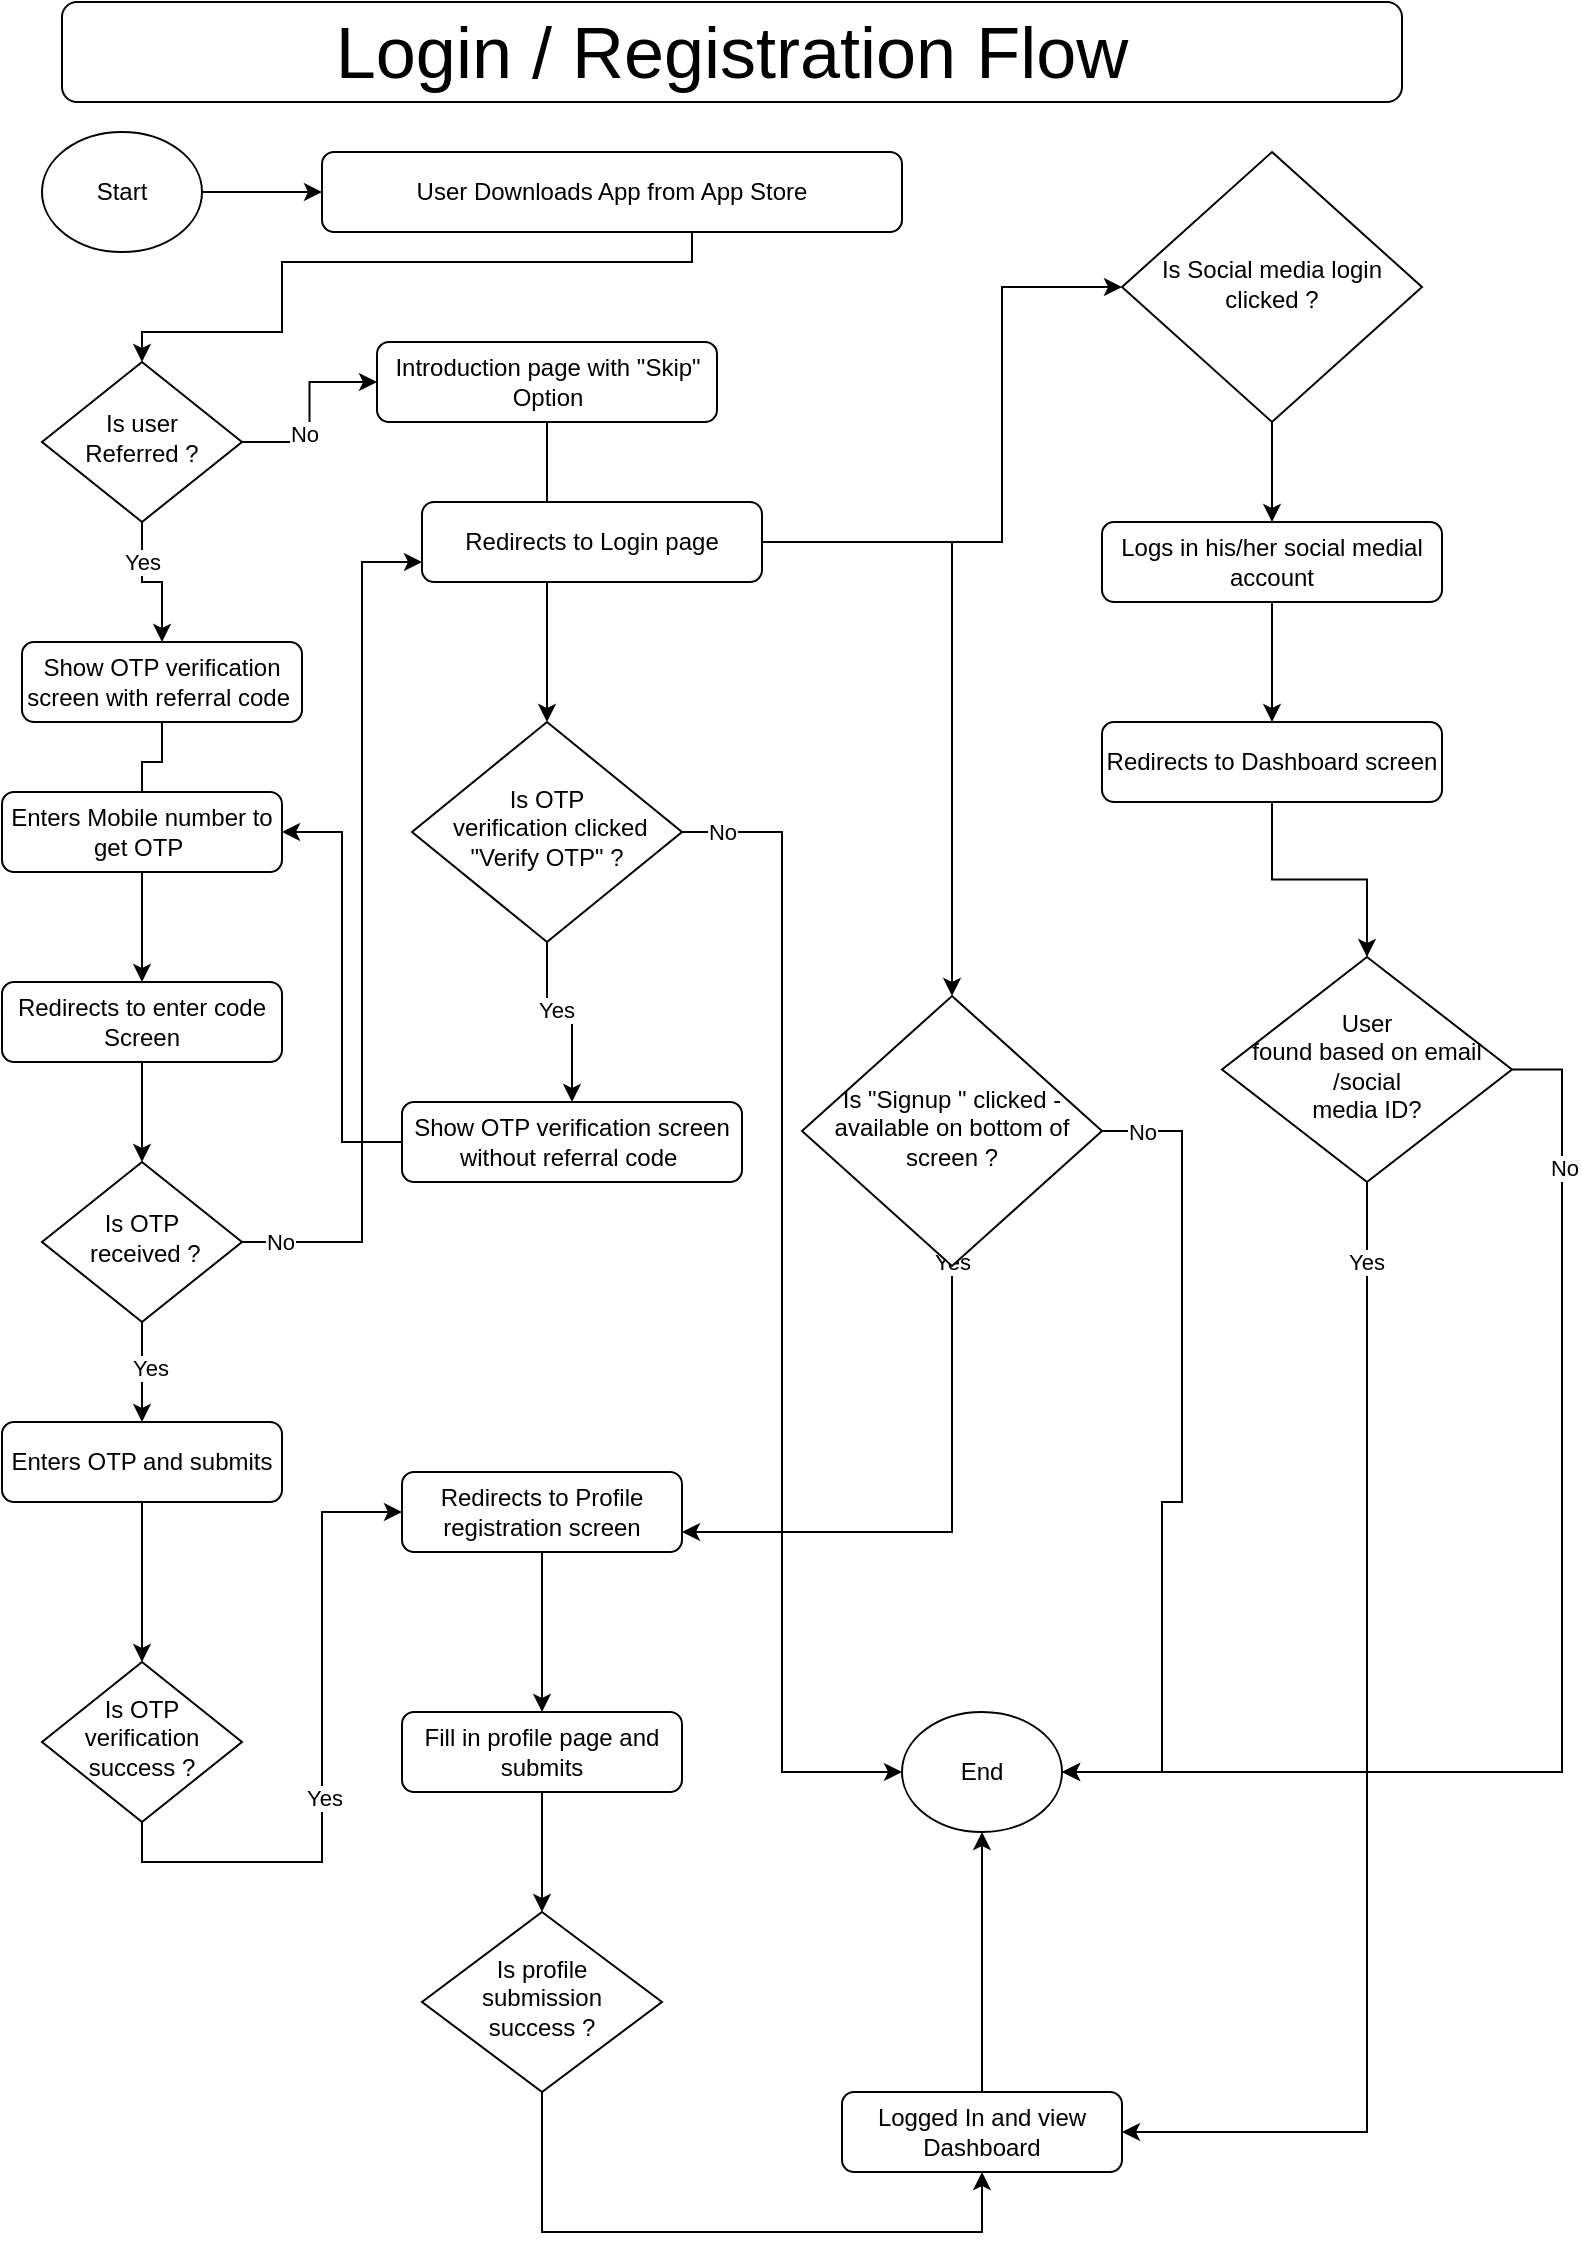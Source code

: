 <mxfile version="16.5.2" type="github">
  <diagram id="C5RBs43oDa-KdzZeNtuy" name="Page-1">
    <mxGraphModel dx="1258" dy="659" grid="1" gridSize="10" guides="1" tooltips="1" connect="1" arrows="1" fold="1" page="1" pageScale="1" pageWidth="827" pageHeight="1169" math="0" shadow="0">
      <root>
        <mxCell id="WIyWlLk6GJQsqaUBKTNV-0" />
        <mxCell id="WIyWlLk6GJQsqaUBKTNV-1" parent="WIyWlLk6GJQsqaUBKTNV-0" />
        <mxCell id="10UJsyIhFDWeAJKAxH0l-24" value="" style="edgeStyle=orthogonalEdgeStyle;rounded=0;orthogonalLoop=1;jettySize=auto;html=1;entryX=0.5;entryY=0;entryDx=0;entryDy=0;" parent="WIyWlLk6GJQsqaUBKTNV-1" source="WIyWlLk6GJQsqaUBKTNV-3" target="WIyWlLk6GJQsqaUBKTNV-6" edge="1">
          <mxGeometry relative="1" as="geometry">
            <Array as="points">
              <mxPoint x="365" y="150" />
              <mxPoint x="160" y="150" />
              <mxPoint x="160" y="185" />
            </Array>
          </mxGeometry>
        </mxCell>
        <mxCell id="WIyWlLk6GJQsqaUBKTNV-3" value="User Downloads App from App Store" style="rounded=1;whiteSpace=wrap;html=1;fontSize=12;glass=0;strokeWidth=1;shadow=0;" parent="WIyWlLk6GJQsqaUBKTNV-1" vertex="1">
          <mxGeometry x="180" y="95" width="290" height="40" as="geometry" />
        </mxCell>
        <mxCell id="10UJsyIhFDWeAJKAxH0l-13" value="" style="edgeStyle=orthogonalEdgeStyle;rounded=0;orthogonalLoop=1;jettySize=auto;html=1;" parent="WIyWlLk6GJQsqaUBKTNV-1" source="WIyWlLk6GJQsqaUBKTNV-6" target="10UJsyIhFDWeAJKAxH0l-1" edge="1">
          <mxGeometry relative="1" as="geometry" />
        </mxCell>
        <mxCell id="10UJsyIhFDWeAJKAxH0l-25" value="Yes" style="edgeLabel;html=1;align=center;verticalAlign=middle;resizable=0;points=[];" parent="10UJsyIhFDWeAJKAxH0l-13" vertex="1" connectable="0">
          <mxGeometry x="-0.425" relative="1" as="geometry">
            <mxPoint as="offset" />
          </mxGeometry>
        </mxCell>
        <mxCell id="10UJsyIhFDWeAJKAxH0l-23" value="" style="edgeStyle=orthogonalEdgeStyle;rounded=0;orthogonalLoop=1;jettySize=auto;html=1;" parent="WIyWlLk6GJQsqaUBKTNV-1" source="WIyWlLk6GJQsqaUBKTNV-6" target="WIyWlLk6GJQsqaUBKTNV-7" edge="1">
          <mxGeometry relative="1" as="geometry" />
        </mxCell>
        <mxCell id="10UJsyIhFDWeAJKAxH0l-26" value="No" style="edgeLabel;html=1;align=center;verticalAlign=middle;resizable=0;points=[];" parent="10UJsyIhFDWeAJKAxH0l-23" vertex="1" connectable="0">
          <mxGeometry x="-0.2" y="3" relative="1" as="geometry">
            <mxPoint y="1" as="offset" />
          </mxGeometry>
        </mxCell>
        <mxCell id="WIyWlLk6GJQsqaUBKTNV-6" value="Is user&lt;br&gt;Referred ?" style="rhombus;whiteSpace=wrap;html=1;shadow=0;fontFamily=Helvetica;fontSize=12;align=center;strokeWidth=1;spacing=6;spacingTop=-4;" parent="WIyWlLk6GJQsqaUBKTNV-1" vertex="1">
          <mxGeometry x="40" y="200" width="100" height="80" as="geometry" />
        </mxCell>
        <mxCell id="10UJsyIhFDWeAJKAxH0l-31" value="" style="edgeStyle=orthogonalEdgeStyle;rounded=0;orthogonalLoop=1;jettySize=auto;html=1;" parent="WIyWlLk6GJQsqaUBKTNV-1" source="WIyWlLk6GJQsqaUBKTNV-7" target="10UJsyIhFDWeAJKAxH0l-28" edge="1">
          <mxGeometry relative="1" as="geometry" />
        </mxCell>
        <mxCell id="WIyWlLk6GJQsqaUBKTNV-7" value="Introduction page with &quot;Skip&quot; Option" style="rounded=1;whiteSpace=wrap;html=1;fontSize=12;glass=0;strokeWidth=1;shadow=0;" parent="WIyWlLk6GJQsqaUBKTNV-1" vertex="1">
          <mxGeometry x="207.5" y="190" width="170" height="40" as="geometry" />
        </mxCell>
        <mxCell id="10UJsyIhFDWeAJKAxH0l-21" value="" style="edgeStyle=orthogonalEdgeStyle;rounded=0;orthogonalLoop=1;jettySize=auto;html=1;" parent="WIyWlLk6GJQsqaUBKTNV-1" source="10UJsyIhFDWeAJKAxH0l-0" target="WIyWlLk6GJQsqaUBKTNV-3" edge="1">
          <mxGeometry relative="1" as="geometry" />
        </mxCell>
        <mxCell id="10UJsyIhFDWeAJKAxH0l-0" value="Start" style="ellipse;whiteSpace=wrap;html=1;" parent="WIyWlLk6GJQsqaUBKTNV-1" vertex="1">
          <mxGeometry x="40" y="85" width="80" height="60" as="geometry" />
        </mxCell>
        <mxCell id="10UJsyIhFDWeAJKAxH0l-14" value="" style="edgeStyle=orthogonalEdgeStyle;rounded=0;orthogonalLoop=1;jettySize=auto;html=1;startArrow=none;" parent="WIyWlLk6GJQsqaUBKTNV-1" source="10UJsyIhFDWeAJKAxH0l-2" target="10UJsyIhFDWeAJKAxH0l-3" edge="1">
          <mxGeometry relative="1" as="geometry" />
        </mxCell>
        <mxCell id="10UJsyIhFDWeAJKAxH0l-1" value="Show OTP verification screen with referral code&amp;nbsp;" style="rounded=1;whiteSpace=wrap;html=1;" parent="WIyWlLk6GJQsqaUBKTNV-1" vertex="1">
          <mxGeometry x="30" y="340" width="140" height="40" as="geometry" />
        </mxCell>
        <mxCell id="10UJsyIhFDWeAJKAxH0l-12" value="" style="edgeStyle=orthogonalEdgeStyle;rounded=0;orthogonalLoop=1;jettySize=auto;html=1;" parent="WIyWlLk6GJQsqaUBKTNV-1" source="10UJsyIhFDWeAJKAxH0l-3" target="10UJsyIhFDWeAJKAxH0l-5" edge="1">
          <mxGeometry relative="1" as="geometry" />
        </mxCell>
        <mxCell id="10UJsyIhFDWeAJKAxH0l-3" value="Redirects to enter code Screen" style="rounded=1;whiteSpace=wrap;html=1;" parent="WIyWlLk6GJQsqaUBKTNV-1" vertex="1">
          <mxGeometry x="20" y="510" width="140" height="40" as="geometry" />
        </mxCell>
        <mxCell id="10UJsyIhFDWeAJKAxH0l-15" value="" style="edgeStyle=orthogonalEdgeStyle;rounded=0;orthogonalLoop=1;jettySize=auto;html=1;" parent="WIyWlLk6GJQsqaUBKTNV-1" source="10UJsyIhFDWeAJKAxH0l-5" target="10UJsyIhFDWeAJKAxH0l-6" edge="1">
          <mxGeometry relative="1" as="geometry" />
        </mxCell>
        <mxCell id="10UJsyIhFDWeAJKAxH0l-35" value="Yes" style="edgeLabel;html=1;align=center;verticalAlign=middle;resizable=0;points=[];" parent="10UJsyIhFDWeAJKAxH0l-15" vertex="1" connectable="0">
          <mxGeometry x="-0.102" y="4" relative="1" as="geometry">
            <mxPoint as="offset" />
          </mxGeometry>
        </mxCell>
        <mxCell id="nSUzCbqfbbwSevExE0pk-0" style="edgeStyle=orthogonalEdgeStyle;rounded=0;orthogonalLoop=1;jettySize=auto;html=1;entryX=0;entryY=0.75;entryDx=0;entryDy=0;" edge="1" parent="WIyWlLk6GJQsqaUBKTNV-1" source="10UJsyIhFDWeAJKAxH0l-5" target="10UJsyIhFDWeAJKAxH0l-27">
          <mxGeometry relative="1" as="geometry">
            <Array as="points">
              <mxPoint x="200" y="640" />
              <mxPoint x="200" y="300" />
            </Array>
          </mxGeometry>
        </mxCell>
        <mxCell id="nSUzCbqfbbwSevExE0pk-2" value="No" style="edgeLabel;html=1;align=center;verticalAlign=middle;resizable=0;points=[];" vertex="1" connectable="0" parent="nSUzCbqfbbwSevExE0pk-0">
          <mxGeometry x="-0.912" relative="1" as="geometry">
            <mxPoint as="offset" />
          </mxGeometry>
        </mxCell>
        <mxCell id="10UJsyIhFDWeAJKAxH0l-5" value="Is OTP&lt;br&gt;&amp;nbsp;received ?" style="rhombus;whiteSpace=wrap;html=1;shadow=0;fontFamily=Helvetica;fontSize=12;align=center;strokeWidth=1;spacing=6;spacingTop=-4;" parent="WIyWlLk6GJQsqaUBKTNV-1" vertex="1">
          <mxGeometry x="40" y="600" width="100" height="80" as="geometry" />
        </mxCell>
        <mxCell id="10UJsyIhFDWeAJKAxH0l-16" value="" style="edgeStyle=orthogonalEdgeStyle;rounded=0;orthogonalLoop=1;jettySize=auto;html=1;" parent="WIyWlLk6GJQsqaUBKTNV-1" source="10UJsyIhFDWeAJKAxH0l-6" target="10UJsyIhFDWeAJKAxH0l-7" edge="1">
          <mxGeometry relative="1" as="geometry" />
        </mxCell>
        <mxCell id="10UJsyIhFDWeAJKAxH0l-6" value="Enters OTP and submits" style="rounded=1;whiteSpace=wrap;html=1;" parent="WIyWlLk6GJQsqaUBKTNV-1" vertex="1">
          <mxGeometry x="20" y="730" width="140" height="40" as="geometry" />
        </mxCell>
        <mxCell id="10UJsyIhFDWeAJKAxH0l-17" style="edgeStyle=orthogonalEdgeStyle;rounded=0;orthogonalLoop=1;jettySize=auto;html=1;entryX=0;entryY=0.5;entryDx=0;entryDy=0;exitX=0.5;exitY=1;exitDx=0;exitDy=0;" parent="WIyWlLk6GJQsqaUBKTNV-1" source="10UJsyIhFDWeAJKAxH0l-7" target="10UJsyIhFDWeAJKAxH0l-8" edge="1">
          <mxGeometry relative="1" as="geometry" />
        </mxCell>
        <mxCell id="10UJsyIhFDWeAJKAxH0l-36" value="Yes" style="edgeLabel;html=1;align=center;verticalAlign=middle;resizable=0;points=[];" parent="10UJsyIhFDWeAJKAxH0l-17" vertex="1" connectable="0">
          <mxGeometry x="-0.124" y="-1" relative="1" as="geometry">
            <mxPoint as="offset" />
          </mxGeometry>
        </mxCell>
        <mxCell id="10UJsyIhFDWeAJKAxH0l-7" value="Is OTP verification success ?" style="rhombus;whiteSpace=wrap;html=1;shadow=0;fontFamily=Helvetica;fontSize=12;align=center;strokeWidth=1;spacing=6;spacingTop=-4;" parent="WIyWlLk6GJQsqaUBKTNV-1" vertex="1">
          <mxGeometry x="40" y="850" width="100" height="80" as="geometry" />
        </mxCell>
        <mxCell id="10UJsyIhFDWeAJKAxH0l-18" value="" style="edgeStyle=orthogonalEdgeStyle;rounded=0;orthogonalLoop=1;jettySize=auto;html=1;" parent="WIyWlLk6GJQsqaUBKTNV-1" source="10UJsyIhFDWeAJKAxH0l-8" target="10UJsyIhFDWeAJKAxH0l-9" edge="1">
          <mxGeometry relative="1" as="geometry" />
        </mxCell>
        <mxCell id="10UJsyIhFDWeAJKAxH0l-8" value="Redirects to Profile registration screen" style="rounded=1;whiteSpace=wrap;html=1;" parent="WIyWlLk6GJQsqaUBKTNV-1" vertex="1">
          <mxGeometry x="220" y="755" width="140" height="40" as="geometry" />
        </mxCell>
        <mxCell id="10UJsyIhFDWeAJKAxH0l-19" value="" style="edgeStyle=orthogonalEdgeStyle;rounded=0;orthogonalLoop=1;jettySize=auto;html=1;" parent="WIyWlLk6GJQsqaUBKTNV-1" source="10UJsyIhFDWeAJKAxH0l-9" target="10UJsyIhFDWeAJKAxH0l-10" edge="1">
          <mxGeometry relative="1" as="geometry" />
        </mxCell>
        <mxCell id="10UJsyIhFDWeAJKAxH0l-9" value="Fill in profile page and submits" style="rounded=1;whiteSpace=wrap;html=1;" parent="WIyWlLk6GJQsqaUBKTNV-1" vertex="1">
          <mxGeometry x="220" y="875" width="140" height="40" as="geometry" />
        </mxCell>
        <mxCell id="10UJsyIhFDWeAJKAxH0l-20" value="" style="edgeStyle=orthogonalEdgeStyle;rounded=0;orthogonalLoop=1;jettySize=auto;html=1;" parent="WIyWlLk6GJQsqaUBKTNV-1" source="10UJsyIhFDWeAJKAxH0l-10" target="10UJsyIhFDWeAJKAxH0l-11" edge="1">
          <mxGeometry relative="1" as="geometry">
            <Array as="points">
              <mxPoint x="290" y="1135" />
            </Array>
          </mxGeometry>
        </mxCell>
        <mxCell id="10UJsyIhFDWeAJKAxH0l-10" value="Is profile &lt;br&gt;submission &lt;br&gt;success ?" style="rhombus;whiteSpace=wrap;html=1;shadow=0;fontFamily=Helvetica;fontSize=12;align=center;strokeWidth=1;spacing=6;spacingTop=-4;" parent="WIyWlLk6GJQsqaUBKTNV-1" vertex="1">
          <mxGeometry x="230" y="975" width="120" height="90" as="geometry" />
        </mxCell>
        <mxCell id="10UJsyIhFDWeAJKAxH0l-33" value="" style="edgeStyle=orthogonalEdgeStyle;rounded=0;orthogonalLoop=1;jettySize=auto;html=1;" parent="WIyWlLk6GJQsqaUBKTNV-1" source="10UJsyIhFDWeAJKAxH0l-11" target="10UJsyIhFDWeAJKAxH0l-22" edge="1">
          <mxGeometry relative="1" as="geometry" />
        </mxCell>
        <mxCell id="10UJsyIhFDWeAJKAxH0l-11" value="Logged In and view Dashboard" style="rounded=1;whiteSpace=wrap;html=1;" parent="WIyWlLk6GJQsqaUBKTNV-1" vertex="1">
          <mxGeometry x="440" y="1065" width="140" height="40" as="geometry" />
        </mxCell>
        <mxCell id="10UJsyIhFDWeAJKAxH0l-22" value="End" style="ellipse;whiteSpace=wrap;html=1;" parent="WIyWlLk6GJQsqaUBKTNV-1" vertex="1">
          <mxGeometry x="470" y="875" width="80" height="60" as="geometry" />
        </mxCell>
        <mxCell id="10UJsyIhFDWeAJKAxH0l-42" style="edgeStyle=orthogonalEdgeStyle;rounded=0;orthogonalLoop=1;jettySize=auto;html=1;entryX=0.5;entryY=0;entryDx=0;entryDy=0;" parent="WIyWlLk6GJQsqaUBKTNV-1" source="10UJsyIhFDWeAJKAxH0l-27" target="10UJsyIhFDWeAJKAxH0l-40" edge="1">
          <mxGeometry relative="1" as="geometry" />
        </mxCell>
        <mxCell id="10UJsyIhFDWeAJKAxH0l-50" style="edgeStyle=orthogonalEdgeStyle;rounded=0;orthogonalLoop=1;jettySize=auto;html=1;exitX=1;exitY=0.5;exitDx=0;exitDy=0;entryX=0;entryY=0.5;entryDx=0;entryDy=0;" parent="WIyWlLk6GJQsqaUBKTNV-1" source="10UJsyIhFDWeAJKAxH0l-27" target="10UJsyIhFDWeAJKAxH0l-49" edge="1">
          <mxGeometry relative="1" as="geometry">
            <Array as="points">
              <mxPoint x="520" y="290" />
              <mxPoint x="520" y="163" />
            </Array>
          </mxGeometry>
        </mxCell>
        <mxCell id="10UJsyIhFDWeAJKAxH0l-27" value="Redirects to Login page" style="rounded=1;whiteSpace=wrap;html=1;fontSize=12;glass=0;strokeWidth=1;shadow=0;" parent="WIyWlLk6GJQsqaUBKTNV-1" vertex="1">
          <mxGeometry x="230" y="270" width="170" height="40" as="geometry" />
        </mxCell>
        <mxCell id="10UJsyIhFDWeAJKAxH0l-32" value="" style="edgeStyle=orthogonalEdgeStyle;rounded=0;orthogonalLoop=1;jettySize=auto;html=1;" parent="WIyWlLk6GJQsqaUBKTNV-1" source="10UJsyIhFDWeAJKAxH0l-28" target="10UJsyIhFDWeAJKAxH0l-29" edge="1">
          <mxGeometry relative="1" as="geometry" />
        </mxCell>
        <mxCell id="10UJsyIhFDWeAJKAxH0l-34" value="Yes" style="edgeLabel;html=1;align=center;verticalAlign=middle;resizable=0;points=[];" parent="10UJsyIhFDWeAJKAxH0l-32" vertex="1" connectable="0">
          <mxGeometry x="-0.28" y="4" relative="1" as="geometry">
            <mxPoint as="offset" />
          </mxGeometry>
        </mxCell>
        <mxCell id="10UJsyIhFDWeAJKAxH0l-44" style="edgeStyle=orthogonalEdgeStyle;rounded=0;orthogonalLoop=1;jettySize=auto;html=1;" parent="WIyWlLk6GJQsqaUBKTNV-1" source="10UJsyIhFDWeAJKAxH0l-28" target="10UJsyIhFDWeAJKAxH0l-22" edge="1">
          <mxGeometry relative="1" as="geometry">
            <Array as="points">
              <mxPoint x="410" y="435" />
              <mxPoint x="410" y="905" />
            </Array>
          </mxGeometry>
        </mxCell>
        <mxCell id="10UJsyIhFDWeAJKAxH0l-45" value="No" style="edgeLabel;html=1;align=center;verticalAlign=middle;resizable=0;points=[];" parent="10UJsyIhFDWeAJKAxH0l-44" vertex="1" connectable="0">
          <mxGeometry x="-0.232" y="2" relative="1" as="geometry">
            <mxPoint x="-32" y="-173" as="offset" />
          </mxGeometry>
        </mxCell>
        <mxCell id="10UJsyIhFDWeAJKAxH0l-28" value="Is OTP&lt;br&gt;&amp;nbsp;verification clicked &lt;br&gt;&quot;Verify OTP&quot; ?" style="rhombus;whiteSpace=wrap;html=1;shadow=0;fontFamily=Helvetica;fontSize=12;align=center;strokeWidth=1;spacing=6;spacingTop=-4;" parent="WIyWlLk6GJQsqaUBKTNV-1" vertex="1">
          <mxGeometry x="225" y="380" width="135" height="110" as="geometry" />
        </mxCell>
        <mxCell id="10UJsyIhFDWeAJKAxH0l-30" style="edgeStyle=orthogonalEdgeStyle;rounded=0;orthogonalLoop=1;jettySize=auto;html=1;entryX=1;entryY=0.5;entryDx=0;entryDy=0;" parent="WIyWlLk6GJQsqaUBKTNV-1" source="10UJsyIhFDWeAJKAxH0l-29" target="10UJsyIhFDWeAJKAxH0l-2" edge="1">
          <mxGeometry relative="1" as="geometry" />
        </mxCell>
        <mxCell id="10UJsyIhFDWeAJKAxH0l-29" value="Show OTP verification screen without referral code&amp;nbsp;" style="rounded=1;whiteSpace=wrap;html=1;" parent="WIyWlLk6GJQsqaUBKTNV-1" vertex="1">
          <mxGeometry x="220" y="570" width="170" height="40" as="geometry" />
        </mxCell>
        <mxCell id="10UJsyIhFDWeAJKAxH0l-41" style="edgeStyle=orthogonalEdgeStyle;rounded=0;orthogonalLoop=1;jettySize=auto;html=1;entryX=1;entryY=0.75;entryDx=0;entryDy=0;exitX=0.5;exitY=1;exitDx=0;exitDy=0;" parent="WIyWlLk6GJQsqaUBKTNV-1" source="10UJsyIhFDWeAJKAxH0l-40" target="10UJsyIhFDWeAJKAxH0l-8" edge="1">
          <mxGeometry relative="1" as="geometry" />
        </mxCell>
        <mxCell id="10UJsyIhFDWeAJKAxH0l-46" value="Yes" style="edgeLabel;html=1;align=center;verticalAlign=middle;resizable=0;points=[];" parent="10UJsyIhFDWeAJKAxH0l-41" vertex="1" connectable="0">
          <mxGeometry x="-0.696" y="4" relative="1" as="geometry">
            <mxPoint x="-4" y="-43" as="offset" />
          </mxGeometry>
        </mxCell>
        <mxCell id="10UJsyIhFDWeAJKAxH0l-47" style="edgeStyle=orthogonalEdgeStyle;rounded=0;orthogonalLoop=1;jettySize=auto;html=1;entryX=1;entryY=0.5;entryDx=0;entryDy=0;exitX=1;exitY=0.5;exitDx=0;exitDy=0;" parent="WIyWlLk6GJQsqaUBKTNV-1" source="10UJsyIhFDWeAJKAxH0l-40" target="10UJsyIhFDWeAJKAxH0l-22" edge="1">
          <mxGeometry relative="1" as="geometry">
            <mxPoint x="660" y="655" as="targetPoint" />
            <Array as="points">
              <mxPoint x="610" y="585" />
              <mxPoint x="610" y="770" />
              <mxPoint x="600" y="770" />
              <mxPoint x="600" y="905" />
            </Array>
          </mxGeometry>
        </mxCell>
        <mxCell id="10UJsyIhFDWeAJKAxH0l-48" value="No" style="edgeLabel;html=1;align=center;verticalAlign=middle;resizable=0;points=[];" parent="10UJsyIhFDWeAJKAxH0l-47" vertex="1" connectable="0">
          <mxGeometry x="-0.326" y="4" relative="1" as="geometry">
            <mxPoint x="-24" y="-101" as="offset" />
          </mxGeometry>
        </mxCell>
        <mxCell id="10UJsyIhFDWeAJKAxH0l-40" value="Is &quot;Signup &quot; clicked - available on bottom of screen ?" style="rhombus;whiteSpace=wrap;html=1;shadow=0;fontFamily=Helvetica;fontSize=12;align=center;strokeWidth=1;spacing=6;spacingTop=-4;" parent="WIyWlLk6GJQsqaUBKTNV-1" vertex="1">
          <mxGeometry x="420" y="517" width="150" height="135" as="geometry" />
        </mxCell>
        <mxCell id="10UJsyIhFDWeAJKAxH0l-52" value="" style="edgeStyle=orthogonalEdgeStyle;rounded=0;orthogonalLoop=1;jettySize=auto;html=1;" parent="WIyWlLk6GJQsqaUBKTNV-1" source="10UJsyIhFDWeAJKAxH0l-49" target="10UJsyIhFDWeAJKAxH0l-51" edge="1">
          <mxGeometry relative="1" as="geometry" />
        </mxCell>
        <mxCell id="10UJsyIhFDWeAJKAxH0l-49" value="Is Social media login clicked ?" style="rhombus;whiteSpace=wrap;html=1;shadow=0;fontFamily=Helvetica;fontSize=12;align=center;strokeWidth=1;spacing=6;spacingTop=-4;" parent="WIyWlLk6GJQsqaUBKTNV-1" vertex="1">
          <mxGeometry x="580" y="95" width="150" height="135" as="geometry" />
        </mxCell>
        <mxCell id="10UJsyIhFDWeAJKAxH0l-61" value="" style="edgeStyle=orthogonalEdgeStyle;rounded=0;orthogonalLoop=1;jettySize=auto;html=1;" parent="WIyWlLk6GJQsqaUBKTNV-1" source="10UJsyIhFDWeAJKAxH0l-51" target="10UJsyIhFDWeAJKAxH0l-53" edge="1">
          <mxGeometry relative="1" as="geometry" />
        </mxCell>
        <mxCell id="10UJsyIhFDWeAJKAxH0l-51" value="Logs in his/her social medial account" style="rounded=1;whiteSpace=wrap;html=1;" parent="WIyWlLk6GJQsqaUBKTNV-1" vertex="1">
          <mxGeometry x="570" y="280" width="170" height="40" as="geometry" />
        </mxCell>
        <mxCell id="10UJsyIhFDWeAJKAxH0l-62" value="" style="edgeStyle=orthogonalEdgeStyle;rounded=0;orthogonalLoop=1;jettySize=auto;html=1;" parent="WIyWlLk6GJQsqaUBKTNV-1" source="10UJsyIhFDWeAJKAxH0l-53" target="10UJsyIhFDWeAJKAxH0l-54" edge="1">
          <mxGeometry relative="1" as="geometry" />
        </mxCell>
        <mxCell id="10UJsyIhFDWeAJKAxH0l-53" value="Redirects to Dashboard screen" style="rounded=1;whiteSpace=wrap;html=1;" parent="WIyWlLk6GJQsqaUBKTNV-1" vertex="1">
          <mxGeometry x="570" y="380" width="170" height="40" as="geometry" />
        </mxCell>
        <mxCell id="10UJsyIhFDWeAJKAxH0l-57" style="edgeStyle=orthogonalEdgeStyle;rounded=0;orthogonalLoop=1;jettySize=auto;html=1;entryX=1;entryY=0.5;entryDx=0;entryDy=0;exitX=0.5;exitY=1;exitDx=0;exitDy=0;" parent="WIyWlLk6GJQsqaUBKTNV-1" source="10UJsyIhFDWeAJKAxH0l-54" target="10UJsyIhFDWeAJKAxH0l-11" edge="1">
          <mxGeometry relative="1" as="geometry">
            <mxPoint x="730" y="895" as="targetPoint" />
          </mxGeometry>
        </mxCell>
        <mxCell id="10UJsyIhFDWeAJKAxH0l-58" value="Yes" style="edgeLabel;html=1;align=center;verticalAlign=middle;resizable=0;points=[];" parent="10UJsyIhFDWeAJKAxH0l-57" vertex="1" connectable="0">
          <mxGeometry x="-0.866" y="-1" relative="1" as="geometry">
            <mxPoint as="offset" />
          </mxGeometry>
        </mxCell>
        <mxCell id="10UJsyIhFDWeAJKAxH0l-59" style="edgeStyle=orthogonalEdgeStyle;rounded=0;orthogonalLoop=1;jettySize=auto;html=1;" parent="WIyWlLk6GJQsqaUBKTNV-1" source="10UJsyIhFDWeAJKAxH0l-54" target="10UJsyIhFDWeAJKAxH0l-22" edge="1">
          <mxGeometry relative="1" as="geometry">
            <Array as="points">
              <mxPoint x="800" y="554" />
              <mxPoint x="800" y="905" />
            </Array>
          </mxGeometry>
        </mxCell>
        <mxCell id="10UJsyIhFDWeAJKAxH0l-60" value="No" style="edgeLabel;html=1;align=center;verticalAlign=middle;resizable=0;points=[];" parent="10UJsyIhFDWeAJKAxH0l-59" vertex="1" connectable="0">
          <mxGeometry x="-0.766" y="1" relative="1" as="geometry">
            <mxPoint as="offset" />
          </mxGeometry>
        </mxCell>
        <mxCell id="10UJsyIhFDWeAJKAxH0l-54" value="User&lt;br&gt;found based on email /social &lt;br&gt;media ID?" style="rhombus;whiteSpace=wrap;html=1;shadow=0;fontFamily=Helvetica;fontSize=12;align=center;strokeWidth=1;spacing=6;spacingTop=-4;" parent="WIyWlLk6GJQsqaUBKTNV-1" vertex="1">
          <mxGeometry x="630" y="497.5" width="145" height="112.5" as="geometry" />
        </mxCell>
        <mxCell id="10UJsyIhFDWeAJKAxH0l-63" value="&lt;font style=&quot;font-size: 36px&quot;&gt;Login / Registration Flow&lt;/font&gt;" style="rounded=1;whiteSpace=wrap;html=1;" parent="WIyWlLk6GJQsqaUBKTNV-1" vertex="1">
          <mxGeometry x="50" y="20" width="670" height="50" as="geometry" />
        </mxCell>
        <mxCell id="10UJsyIhFDWeAJKAxH0l-2" value="Enters Mobile number to get OTP&amp;nbsp;" style="rounded=1;whiteSpace=wrap;html=1;" parent="WIyWlLk6GJQsqaUBKTNV-1" vertex="1">
          <mxGeometry x="20" y="415" width="140" height="40" as="geometry" />
        </mxCell>
        <mxCell id="10UJsyIhFDWeAJKAxH0l-64" value="" style="edgeStyle=orthogonalEdgeStyle;rounded=0;orthogonalLoop=1;jettySize=auto;html=1;endArrow=none;" parent="WIyWlLk6GJQsqaUBKTNV-1" source="10UJsyIhFDWeAJKAxH0l-1" target="10UJsyIhFDWeAJKAxH0l-2" edge="1">
          <mxGeometry relative="1" as="geometry">
            <mxPoint x="120" y="385" as="sourcePoint" />
            <mxPoint x="50" y="475" as="targetPoint" />
          </mxGeometry>
        </mxCell>
      </root>
    </mxGraphModel>
  </diagram>
</mxfile>
